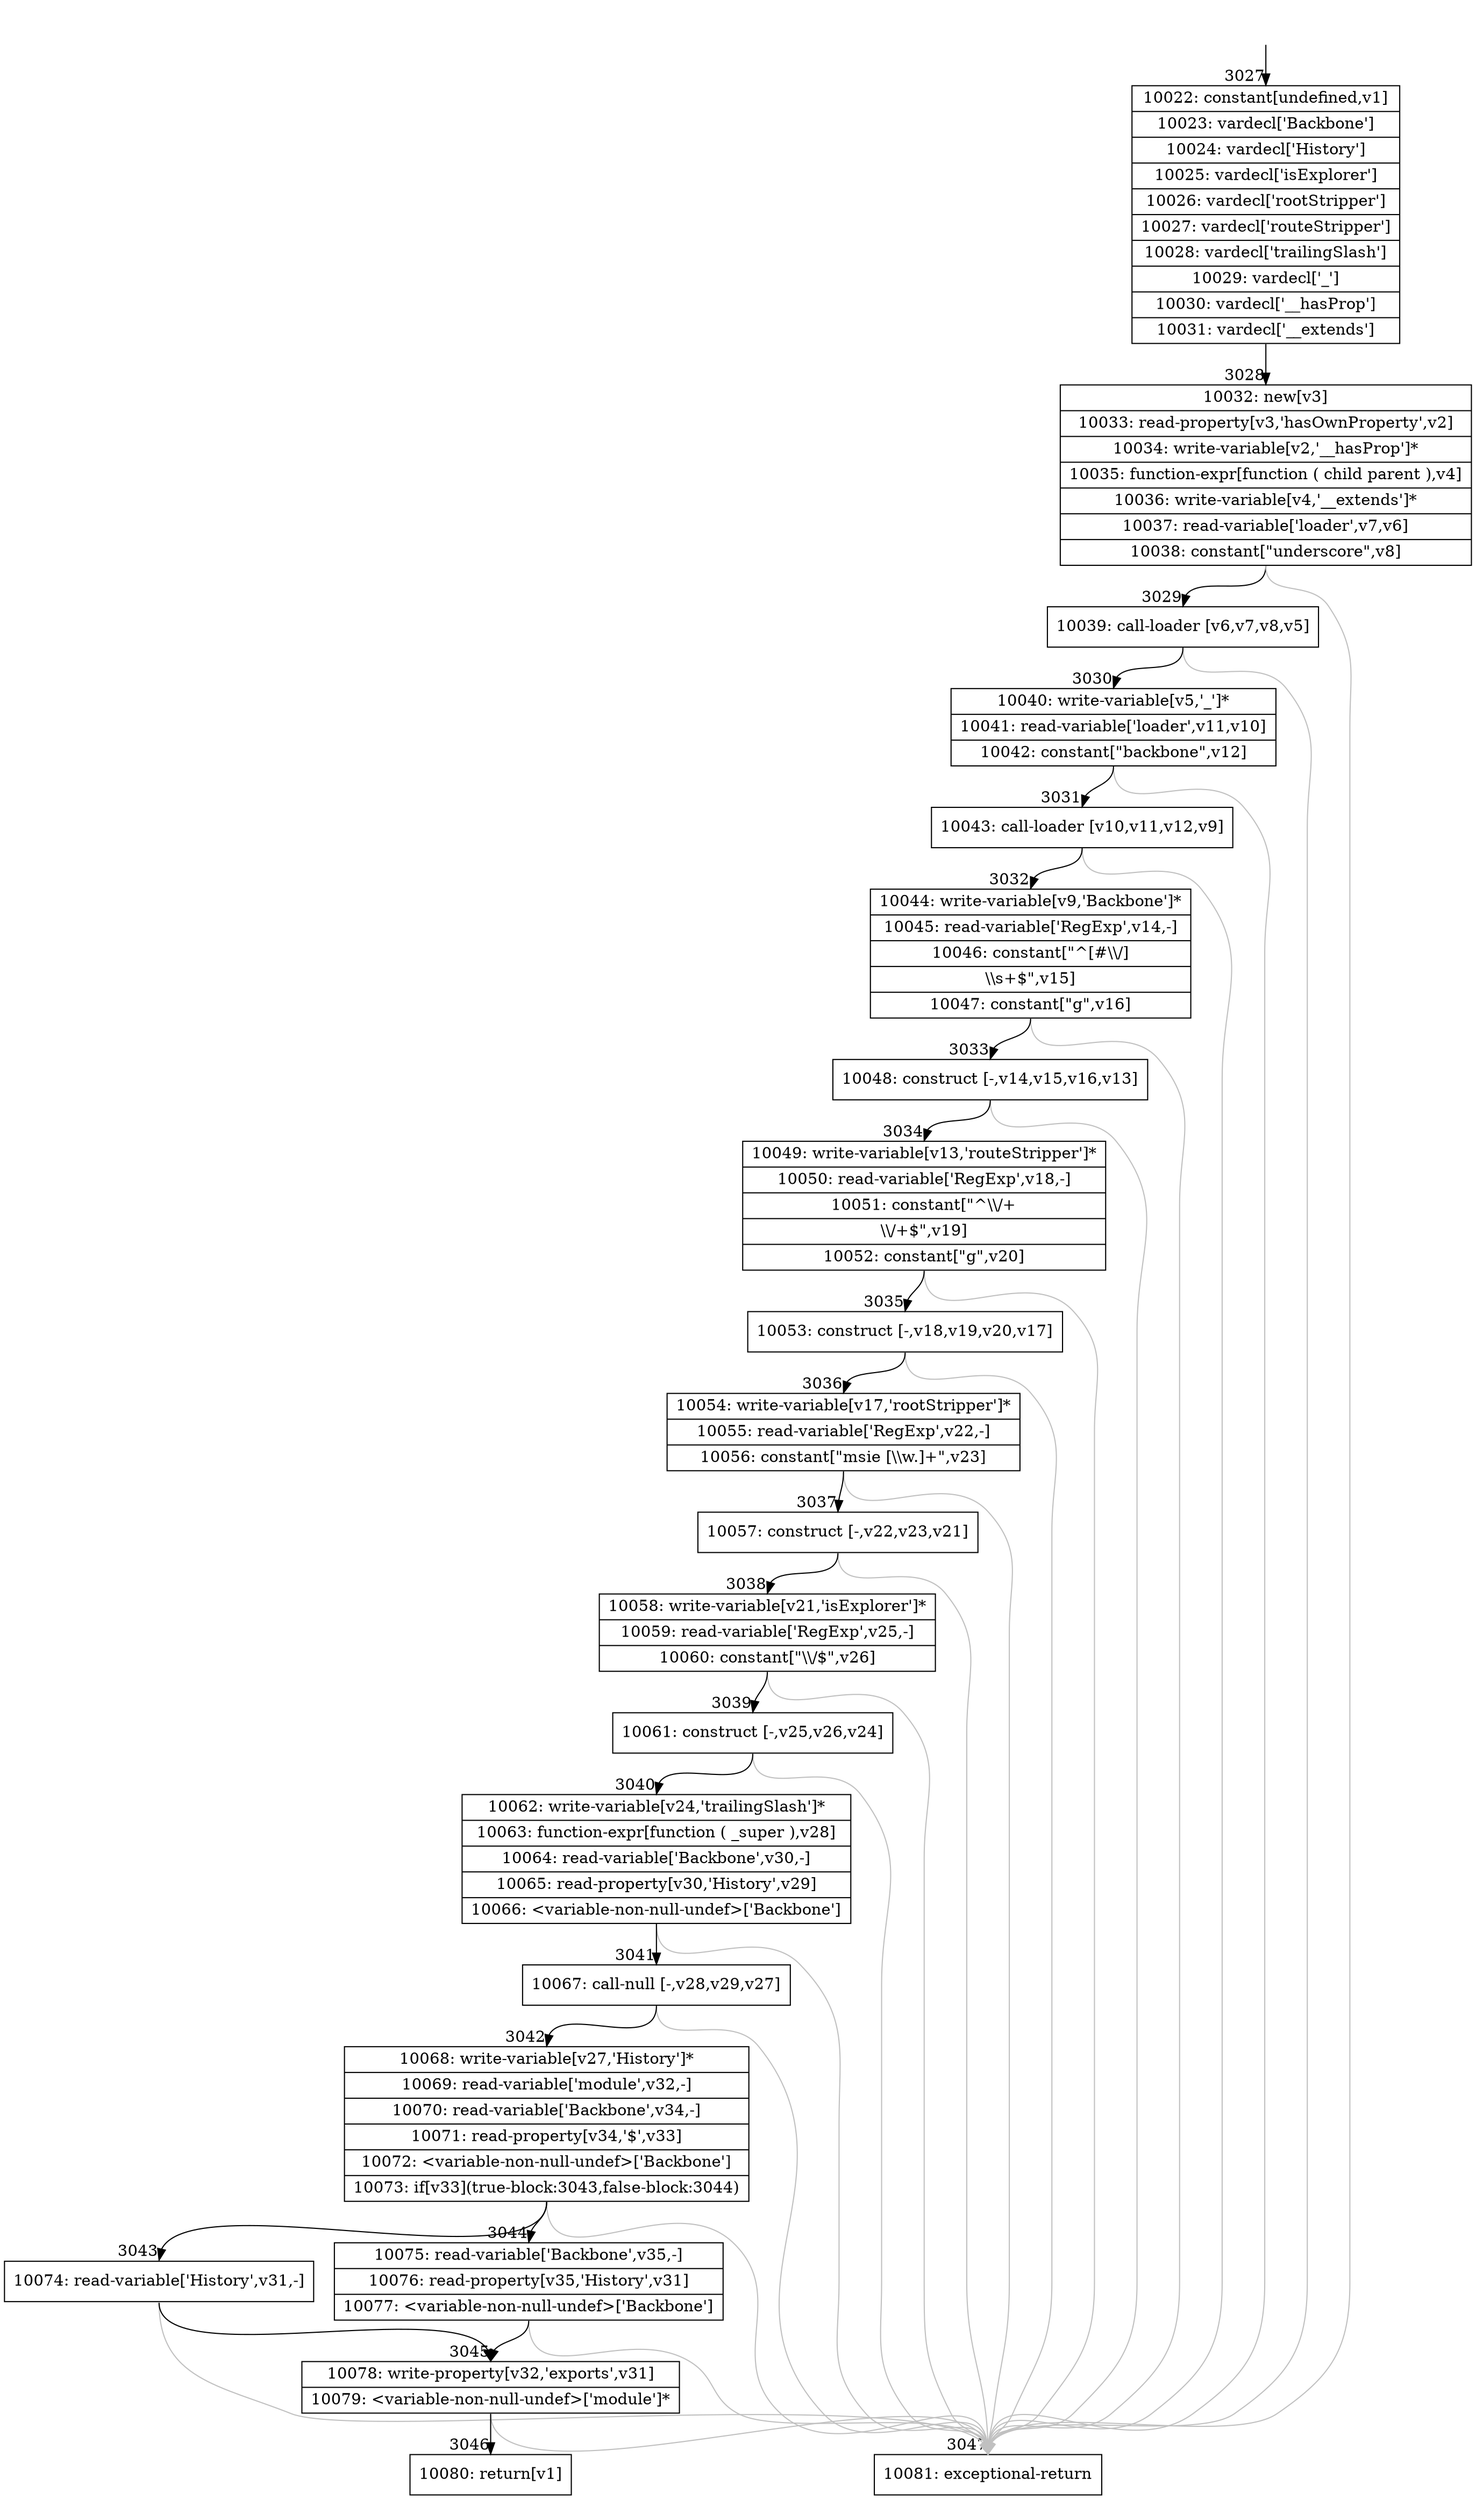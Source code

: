 digraph {
rankdir="TD"
BB_entry223[shape=none,label=""];
BB_entry223 -> BB3027 [tailport=s, headport=n, headlabel="    3027"]
BB3027 [shape=record label="{10022: constant[undefined,v1]|10023: vardecl['Backbone']|10024: vardecl['History']|10025: vardecl['isExplorer']|10026: vardecl['rootStripper']|10027: vardecl['routeStripper']|10028: vardecl['trailingSlash']|10029: vardecl['_']|10030: vardecl['__hasProp']|10031: vardecl['__extends']}" ] 
BB3027 -> BB3028 [tailport=s, headport=n, headlabel="      3028"]
BB3028 [shape=record label="{10032: new[v3]|10033: read-property[v3,'hasOwnProperty',v2]|10034: write-variable[v2,'__hasProp']*|10035: function-expr[function ( child parent ),v4]|10036: write-variable[v4,'__extends']*|10037: read-variable['loader',v7,v6]|10038: constant[\"underscore\",v8]}" ] 
BB3028 -> BB3029 [tailport=s, headport=n, headlabel="      3029"]
BB3028 -> BB3047 [tailport=s, headport=n, color=gray, headlabel="      3047"]
BB3029 [shape=record label="{10039: call-loader [v6,v7,v8,v5]}" ] 
BB3029 -> BB3030 [tailport=s, headport=n, headlabel="      3030"]
BB3029 -> BB3047 [tailport=s, headport=n, color=gray]
BB3030 [shape=record label="{10040: write-variable[v5,'_']*|10041: read-variable['loader',v11,v10]|10042: constant[\"backbone\",v12]}" ] 
BB3030 -> BB3031 [tailport=s, headport=n, headlabel="      3031"]
BB3030 -> BB3047 [tailport=s, headport=n, color=gray]
BB3031 [shape=record label="{10043: call-loader [v10,v11,v12,v9]}" ] 
BB3031 -> BB3032 [tailport=s, headport=n, headlabel="      3032"]
BB3031 -> BB3047 [tailport=s, headport=n, color=gray]
BB3032 [shape=record label="{10044: write-variable[v9,'Backbone']*|10045: read-variable['RegExp',v14,-]|10046: constant[\"^[#\\\\/]|\\\\s+$\",v15]|10047: constant[\"g\",v16]}" ] 
BB3032 -> BB3033 [tailport=s, headport=n, headlabel="      3033"]
BB3032 -> BB3047 [tailport=s, headport=n, color=gray]
BB3033 [shape=record label="{10048: construct [-,v14,v15,v16,v13]}" ] 
BB3033 -> BB3034 [tailport=s, headport=n, headlabel="      3034"]
BB3033 -> BB3047 [tailport=s, headport=n, color=gray]
BB3034 [shape=record label="{10049: write-variable[v13,'routeStripper']*|10050: read-variable['RegExp',v18,-]|10051: constant[\"^\\\\/+|\\\\/+$\",v19]|10052: constant[\"g\",v20]}" ] 
BB3034 -> BB3035 [tailport=s, headport=n, headlabel="      3035"]
BB3034 -> BB3047 [tailport=s, headport=n, color=gray]
BB3035 [shape=record label="{10053: construct [-,v18,v19,v20,v17]}" ] 
BB3035 -> BB3036 [tailport=s, headport=n, headlabel="      3036"]
BB3035 -> BB3047 [tailport=s, headport=n, color=gray]
BB3036 [shape=record label="{10054: write-variable[v17,'rootStripper']*|10055: read-variable['RegExp',v22,-]|10056: constant[\"msie [\\\\w.]+\",v23]}" ] 
BB3036 -> BB3037 [tailport=s, headport=n, headlabel="      3037"]
BB3036 -> BB3047 [tailport=s, headport=n, color=gray]
BB3037 [shape=record label="{10057: construct [-,v22,v23,v21]}" ] 
BB3037 -> BB3038 [tailport=s, headport=n, headlabel="      3038"]
BB3037 -> BB3047 [tailport=s, headport=n, color=gray]
BB3038 [shape=record label="{10058: write-variable[v21,'isExplorer']*|10059: read-variable['RegExp',v25,-]|10060: constant[\"\\\\/$\",v26]}" ] 
BB3038 -> BB3039 [tailport=s, headport=n, headlabel="      3039"]
BB3038 -> BB3047 [tailport=s, headport=n, color=gray]
BB3039 [shape=record label="{10061: construct [-,v25,v26,v24]}" ] 
BB3039 -> BB3040 [tailport=s, headport=n, headlabel="      3040"]
BB3039 -> BB3047 [tailport=s, headport=n, color=gray]
BB3040 [shape=record label="{10062: write-variable[v24,'trailingSlash']*|10063: function-expr[function ( _super ),v28]|10064: read-variable['Backbone',v30,-]|10065: read-property[v30,'History',v29]|10066: \<variable-non-null-undef\>['Backbone']}" ] 
BB3040 -> BB3041 [tailport=s, headport=n, headlabel="      3041"]
BB3040 -> BB3047 [tailport=s, headport=n, color=gray]
BB3041 [shape=record label="{10067: call-null [-,v28,v29,v27]}" ] 
BB3041 -> BB3042 [tailport=s, headport=n, headlabel="      3042"]
BB3041 -> BB3047 [tailport=s, headport=n, color=gray]
BB3042 [shape=record label="{10068: write-variable[v27,'History']*|10069: read-variable['module',v32,-]|10070: read-variable['Backbone',v34,-]|10071: read-property[v34,'$',v33]|10072: \<variable-non-null-undef\>['Backbone']|10073: if[v33](true-block:3043,false-block:3044)}" ] 
BB3042 -> BB3043 [tailport=s, headport=n, headlabel="      3043"]
BB3042 -> BB3044 [tailport=s, headport=n, headlabel="      3044"]
BB3042 -> BB3047 [tailport=s, headport=n, color=gray]
BB3043 [shape=record label="{10074: read-variable['History',v31,-]}" ] 
BB3043 -> BB3045 [tailport=s, headport=n, headlabel="      3045"]
BB3043 -> BB3047 [tailport=s, headport=n, color=gray]
BB3044 [shape=record label="{10075: read-variable['Backbone',v35,-]|10076: read-property[v35,'History',v31]|10077: \<variable-non-null-undef\>['Backbone']}" ] 
BB3044 -> BB3045 [tailport=s, headport=n]
BB3044 -> BB3047 [tailport=s, headport=n, color=gray]
BB3045 [shape=record label="{10078: write-property[v32,'exports',v31]|10079: \<variable-non-null-undef\>['module']*}" ] 
BB3045 -> BB3046 [tailport=s, headport=n, headlabel="      3046"]
BB3045 -> BB3047 [tailport=s, headport=n, color=gray]
BB3046 [shape=record label="{10080: return[v1]}" ] 
BB3047 [shape=record label="{10081: exceptional-return}" ] 
//#$~ 2628
}
